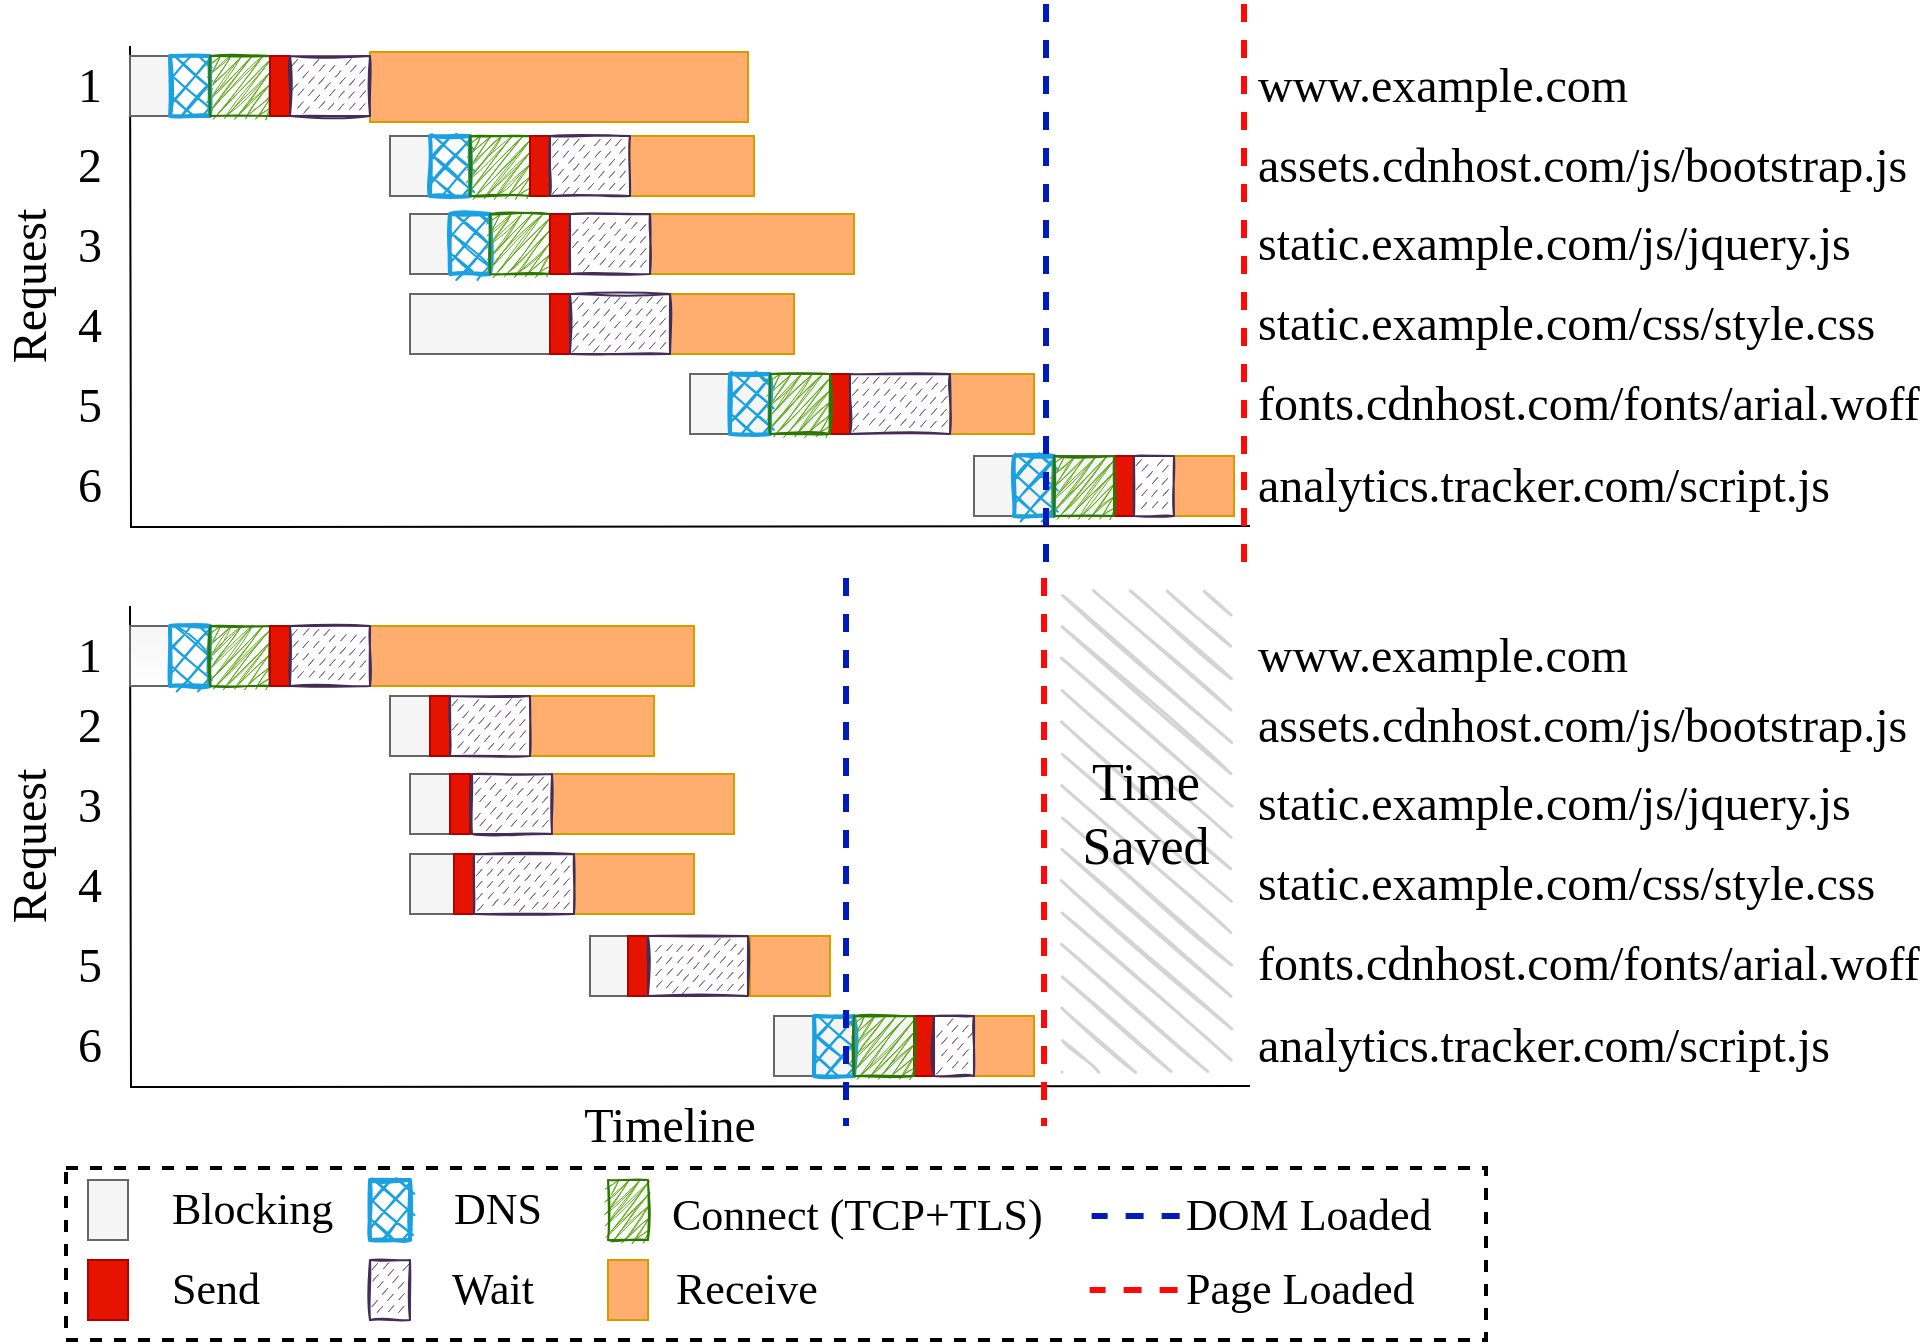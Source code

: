 <mxfile version="20.2.8" type="device"><diagram id="_P7e9FVYtgCAETf8Xd96" name="Page-1"><mxGraphModel dx="1426" dy="721" grid="1" gridSize="10" guides="1" tooltips="1" connect="1" arrows="1" fold="1" page="1" pageScale="1" pageWidth="850" pageHeight="1100" math="1" shadow="0"><root><mxCell id="0"/><mxCell id="1" parent="0"/><mxCell id="-zKdjuoiu0QDu3yGdsLQ-2" value="" style="rounded=0;whiteSpace=wrap;html=1;shadow=0;glass=0;labelBackgroundColor=none;sketch=0;fontFamily=Courier New;fontSize=24;strokeColor=default;fillColor=none;dashed=1;strokeWidth=2;" parent="1" vertex="1"><mxGeometry x="46" y="641" width="710" height="86" as="geometry"/></mxCell><mxCell id="LXFbqnaeSbQbHbECoPjy-1" value="" style="endArrow=none;html=1;rounded=0;edgeStyle=orthogonalEdgeStyle;" parent="1" edge="1"><mxGeometry width="50" height="50" relative="1" as="geometry"><mxPoint x="638" y="320" as="sourcePoint"/><mxPoint x="78" y="80" as="targetPoint"/></mxGeometry></mxCell><mxCell id="LXFbqnaeSbQbHbECoPjy-2" value="" style="endArrow=none;html=1;rounded=0;edgeStyle=orthogonalEdgeStyle;" parent="1" edge="1"><mxGeometry width="50" height="50" relative="1" as="geometry"><mxPoint x="638" y="600" as="sourcePoint"/><mxPoint x="78" y="360" as="targetPoint"/></mxGeometry></mxCell><mxCell id="LXFbqnaeSbQbHbECoPjy-3" value="" style="rounded=0;whiteSpace=wrap;html=1;fillColor=#FFAE70;strokeColor=#d79b00;" parent="1" vertex="1"><mxGeometry x="198" y="83" width="189" height="35" as="geometry"/></mxCell><mxCell id="LXFbqnaeSbQbHbECoPjy-4" value="" style="rounded=0;whiteSpace=wrap;html=1;fillColor=#f5f5f5;strokeColor=#666666;fontColor=#333333;" parent="1" vertex="1"><mxGeometry x="78" y="85" width="20" height="30" as="geometry"/></mxCell><mxCell id="LXFbqnaeSbQbHbECoPjy-5" value="" style="rounded=0;whiteSpace=wrap;html=1;fillColor=#1BA1E2;strokeColor=#1BA1E2;fontColor=#ffffff;sketch=1;strokeWidth=2;fillStyle=cross-hatch;" parent="1" vertex="1"><mxGeometry x="98" y="85" width="20" height="30" as="geometry"/></mxCell><mxCell id="LXFbqnaeSbQbHbECoPjy-6" value="" style="rounded=0;whiteSpace=wrap;html=1;fillColor=#60a917;strokeColor=#2D7600;fontColor=#ffffff;sketch=1;fillStyle=zigzag;" parent="1" vertex="1"><mxGeometry x="118" y="85" width="30" height="30" as="geometry"/></mxCell><mxCell id="LXFbqnaeSbQbHbECoPjy-7" value="" style="rounded=0;whiteSpace=wrap;html=1;fillColor=#e51400;strokeColor=#B20000;fontColor=#ffffff;" parent="1" vertex="1"><mxGeometry x="148" y="85" width="10" height="30" as="geometry"/></mxCell><mxCell id="LXFbqnaeSbQbHbECoPjy-8" value="" style="rounded=0;whiteSpace=wrap;html=1;fillColor=#76608a;strokeColor=#432D57;fontColor=#ffffff;sketch=1;fillStyle=dashed;" parent="1" vertex="1"><mxGeometry x="158" y="85" width="40" height="30" as="geometry"/></mxCell><mxCell id="LXFbqnaeSbQbHbECoPjy-17" value="" style="rounded=0;whiteSpace=wrap;html=1;fillColor=#f5f5f5;strokeColor=#666666;fontColor=#333333;" parent="1" vertex="1"><mxGeometry x="57" y="647" width="20" height="30" as="geometry"/></mxCell><mxCell id="LXFbqnaeSbQbHbECoPjy-18" value="" style="rounded=0;whiteSpace=wrap;html=1;fillColor=#1BA1E2;strokeColor=#1BA1E2;labelBackgroundColor=none;sketch=1;shadow=0;glass=0;fontColor=#ffffff;strokeWidth=2;fillStyle=cross-hatch;" parent="1" vertex="1"><mxGeometry x="198" y="647" width="20" height="30" as="geometry"/></mxCell><mxCell id="LXFbqnaeSbQbHbECoPjy-19" value="" style="rounded=0;whiteSpace=wrap;html=1;fillColor=#60a917;strokeColor=#2D7600;fontColor=#ffffff;sketch=1;fillStyle=zigzag;" parent="1" vertex="1"><mxGeometry x="317" y="647" width="20" height="30" as="geometry"/></mxCell><mxCell id="LXFbqnaeSbQbHbECoPjy-20" value="" style="rounded=0;whiteSpace=wrap;html=1;fillColor=#e51400;strokeColor=#B20000;fontColor=#ffffff;" parent="1" vertex="1"><mxGeometry x="57" y="687" width="20" height="30" as="geometry"/></mxCell><mxCell id="LXFbqnaeSbQbHbECoPjy-21" value="" style="rounded=0;whiteSpace=wrap;html=1;fillColor=#76608a;strokeColor=#432D57;labelBackgroundColor=none;sketch=1;shadow=0;glass=0;fontColor=#ffffff;fillStyle=dashed;" parent="1" vertex="1"><mxGeometry x="198" y="687" width="20" height="30" as="geometry"/></mxCell><mxCell id="LXFbqnaeSbQbHbECoPjy-22" value="" style="rounded=0;whiteSpace=wrap;html=1;fillColor=#FFAE70;strokeColor=#d79b00;" parent="1" vertex="1"><mxGeometry x="317" y="687" width="20" height="30" as="geometry"/></mxCell><mxCell id="LXFbqnaeSbQbHbECoPjy-23" value="&lt;font style=&quot;font-size: 22px;&quot;&gt;Blocking&lt;/font&gt;" style="text;html=1;strokeColor=none;fillColor=none;align=left;verticalAlign=middle;whiteSpace=wrap;rounded=0;fontSize=22;fontFamily=Times New Roman;" parent="1" vertex="1"><mxGeometry x="97" y="652" width="80" height="20" as="geometry"/></mxCell><mxCell id="LXFbqnaeSbQbHbECoPjy-24" value="&lt;font style=&quot;font-size: 22px;&quot;&gt;DNS&lt;/font&gt;" style="text;html=1;strokeColor=none;fillColor=none;align=left;verticalAlign=middle;whiteSpace=wrap;rounded=0;fontSize=22;fontFamily=Times New Roman;" parent="1" vertex="1"><mxGeometry x="238" y="652" width="80" height="20" as="geometry"/></mxCell><mxCell id="LXFbqnaeSbQbHbECoPjy-25" value="&lt;span style=&quot;font-size: 22px;&quot;&gt;Connect (TCP+TLS)&lt;/span&gt;" style="text;html=1;strokeColor=none;fillColor=none;align=left;verticalAlign=middle;whiteSpace=wrap;rounded=0;fontSize=22;fontFamily=Times New Roman;" parent="1" vertex="1"><mxGeometry x="347" y="655" width="212" height="20" as="geometry"/></mxCell><mxCell id="LXFbqnaeSbQbHbECoPjy-26" value="&lt;font style=&quot;font-size: 22px;&quot;&gt;Send&lt;/font&gt;" style="text;html=1;strokeColor=none;fillColor=none;align=left;verticalAlign=middle;whiteSpace=wrap;rounded=0;fontSize=22;fontFamily=Times New Roman;" parent="1" vertex="1"><mxGeometry x="97" y="692" width="40" height="20" as="geometry"/></mxCell><mxCell id="LXFbqnaeSbQbHbECoPjy-27" value="&lt;font style=&quot;font-size: 22px;&quot;&gt;Wait&lt;/font&gt;" style="text;html=1;strokeColor=none;fillColor=none;align=left;verticalAlign=middle;whiteSpace=wrap;rounded=0;fontSize=22;fontFamily=Times New Roman;" parent="1" vertex="1"><mxGeometry x="237" y="692" width="40" height="20" as="geometry"/></mxCell><mxCell id="LXFbqnaeSbQbHbECoPjy-28" value="&lt;font style=&quot;font-size: 22px;&quot;&gt;Receive&lt;/font&gt;" style="text;html=1;strokeColor=none;fillColor=none;align=left;verticalAlign=middle;whiteSpace=wrap;rounded=0;fontSize=22;fontFamily=Times New Roman;" parent="1" vertex="1"><mxGeometry x="349" y="692" width="160" height="20" as="geometry"/></mxCell><mxCell id="LXFbqnaeSbQbHbECoPjy-29" value="1" style="text;html=1;strokeColor=none;fillColor=none;align=center;verticalAlign=middle;whiteSpace=wrap;rounded=0;fontSize=24;fontFamily=Times New Roman;" parent="1" vertex="1"><mxGeometry x="38" y="90" width="40" height="20" as="geometry"/></mxCell><mxCell id="LXFbqnaeSbQbHbECoPjy-30" value="1" style="text;html=1;strokeColor=none;fillColor=none;align=center;verticalAlign=middle;whiteSpace=wrap;rounded=0;fontSize=24;fontFamily=Times New Roman;" parent="1" vertex="1"><mxGeometry x="38" y="375" width="40" height="20" as="geometry"/></mxCell><mxCell id="LXFbqnaeSbQbHbECoPjy-31" value="2" style="text;html=1;strokeColor=none;fillColor=none;align=center;verticalAlign=middle;whiteSpace=wrap;rounded=0;fontSize=24;fontFamily=Times New Roman;" parent="1" vertex="1"><mxGeometry x="38" y="130" width="40" height="20" as="geometry"/></mxCell><mxCell id="LXFbqnaeSbQbHbECoPjy-32" value="3" style="text;html=1;strokeColor=none;fillColor=none;align=center;verticalAlign=middle;whiteSpace=wrap;rounded=0;fontSize=24;fontFamily=Times New Roman;" parent="1" vertex="1"><mxGeometry x="38" y="170" width="40" height="20" as="geometry"/></mxCell><mxCell id="LXFbqnaeSbQbHbECoPjy-33" value="4" style="text;html=1;strokeColor=none;fillColor=none;align=center;verticalAlign=middle;whiteSpace=wrap;rounded=0;fontSize=24;fontFamily=Times New Roman;" parent="1" vertex="1"><mxGeometry x="38" y="210" width="40" height="20" as="geometry"/></mxCell><mxCell id="LXFbqnaeSbQbHbECoPjy-34" value="5" style="text;html=1;strokeColor=none;fillColor=none;align=center;verticalAlign=middle;whiteSpace=wrap;rounded=0;fontSize=24;fontFamily=Times New Roman;" parent="1" vertex="1"><mxGeometry x="38" y="250" width="40" height="20" as="geometry"/></mxCell><mxCell id="LXFbqnaeSbQbHbECoPjy-35" value="6" style="text;html=1;strokeColor=none;fillColor=none;align=center;verticalAlign=middle;whiteSpace=wrap;rounded=0;fontSize=24;fontFamily=Times New Roman;" parent="1" vertex="1"><mxGeometry x="38" y="290" width="40" height="20" as="geometry"/></mxCell><mxCell id="LXFbqnaeSbQbHbECoPjy-36" value="2" style="text;html=1;strokeColor=none;fillColor=none;align=center;verticalAlign=middle;whiteSpace=wrap;rounded=0;fontSize=24;fontFamily=Times New Roman;" parent="1" vertex="1"><mxGeometry x="38" y="410" width="40" height="20" as="geometry"/></mxCell><mxCell id="LXFbqnaeSbQbHbECoPjy-37" value="3" style="text;html=1;strokeColor=none;fillColor=none;align=center;verticalAlign=middle;whiteSpace=wrap;rounded=0;fontSize=24;fontFamily=Times New Roman;" parent="1" vertex="1"><mxGeometry x="38" y="450" width="40" height="20" as="geometry"/></mxCell><mxCell id="LXFbqnaeSbQbHbECoPjy-38" value="4" style="text;html=1;strokeColor=none;fillColor=none;align=center;verticalAlign=middle;whiteSpace=wrap;rounded=0;fontSize=24;fontFamily=Times New Roman;" parent="1" vertex="1"><mxGeometry x="38" y="490" width="40" height="20" as="geometry"/></mxCell><mxCell id="LXFbqnaeSbQbHbECoPjy-39" value="5" style="text;html=1;strokeColor=none;fillColor=none;align=center;verticalAlign=middle;whiteSpace=wrap;rounded=0;fontSize=24;fontFamily=Times New Roman;" parent="1" vertex="1"><mxGeometry x="38" y="530" width="40" height="20" as="geometry"/></mxCell><mxCell id="LXFbqnaeSbQbHbECoPjy-40" value="6" style="text;html=1;strokeColor=none;fillColor=none;align=center;verticalAlign=middle;whiteSpace=wrap;rounded=0;fontSize=24;fontFamily=Times New Roman;" parent="1" vertex="1"><mxGeometry x="38" y="570" width="40" height="20" as="geometry"/></mxCell><mxCell id="LXFbqnaeSbQbHbECoPjy-41" value="" style="rounded=0;whiteSpace=wrap;html=1;fillColor=#FFAE70;strokeColor=#d79b00;" parent="1" vertex="1"><mxGeometry x="338" y="164" width="102" height="30" as="geometry"/></mxCell><mxCell id="LXFbqnaeSbQbHbECoPjy-42" value="" style="rounded=0;whiteSpace=wrap;html=1;fillColor=#f5f5f5;strokeColor=#666666;fontColor=#333333;" parent="1" vertex="1"><mxGeometry x="218" y="164" width="20" height="30" as="geometry"/></mxCell><mxCell id="LXFbqnaeSbQbHbECoPjy-43" value="" style="rounded=0;whiteSpace=wrap;html=1;fillColor=#1BA1E2;strokeColor=#1BA1E2;fontColor=#ffffff;sketch=1;strokeWidth=2;fillStyle=cross-hatch;" parent="1" vertex="1"><mxGeometry x="238" y="164" width="20" height="30" as="geometry"/></mxCell><mxCell id="LXFbqnaeSbQbHbECoPjy-44" value="" style="rounded=0;whiteSpace=wrap;html=1;fillColor=#60a917;strokeColor=#2D7600;fontColor=#ffffff;sketch=1;fillStyle=zigzag;" parent="1" vertex="1"><mxGeometry x="258" y="164" width="30" height="30" as="geometry"/></mxCell><mxCell id="LXFbqnaeSbQbHbECoPjy-45" value="" style="rounded=0;whiteSpace=wrap;html=1;fillColor=#e51400;strokeColor=#B20000;fontColor=#ffffff;" parent="1" vertex="1"><mxGeometry x="288" y="164" width="10" height="30" as="geometry"/></mxCell><mxCell id="LXFbqnaeSbQbHbECoPjy-46" value="" style="rounded=0;whiteSpace=wrap;html=1;fillColor=#76608a;strokeColor=#432D57;fontColor=#ffffff;sketch=1;fillStyle=dashed;" parent="1" vertex="1"><mxGeometry x="298" y="164" width="40" height="30" as="geometry"/></mxCell><mxCell id="LXFbqnaeSbQbHbECoPjy-47" value="" style="rounded=0;whiteSpace=wrap;html=1;fillColor=#FFAE70;strokeColor=#d79b00;" parent="1" vertex="1"><mxGeometry x="348" y="204" width="62" height="30" as="geometry"/></mxCell><mxCell id="LXFbqnaeSbQbHbECoPjy-48" value="" style="rounded=0;whiteSpace=wrap;html=1;fillColor=#f5f5f5;strokeColor=#666666;fontColor=#333333;" parent="1" vertex="1"><mxGeometry x="218" y="204" width="70" height="30" as="geometry"/></mxCell><mxCell id="LXFbqnaeSbQbHbECoPjy-51" value="" style="rounded=0;whiteSpace=wrap;html=1;fillColor=#e51400;strokeColor=#B20000;fontColor=#ffffff;" parent="1" vertex="1"><mxGeometry x="288" y="204" width="10" height="30" as="geometry"/></mxCell><mxCell id="LXFbqnaeSbQbHbECoPjy-52" value="" style="rounded=0;whiteSpace=wrap;html=1;fillColor=#76608a;strokeColor=#432D57;fontColor=#ffffff;sketch=1;fillStyle=dashed;" parent="1" vertex="1"><mxGeometry x="298" y="204" width="50" height="30" as="geometry"/></mxCell><mxCell id="LXFbqnaeSbQbHbECoPjy-53" value="www.example.com" style="text;html=1;strokeColor=none;fillColor=none;align=left;verticalAlign=middle;whiteSpace=wrap;rounded=0;fontSize=24;fontFamily=Times New Roman;fontStyle=0" parent="1" vertex="1"><mxGeometry x="640" y="90" width="110" height="20" as="geometry"/></mxCell><mxCell id="LXFbqnaeSbQbHbECoPjy-54" value="static.example.com/js/jquery.js" style="text;html=1;strokeColor=none;fillColor=none;align=left;verticalAlign=middle;whiteSpace=wrap;rounded=0;fontSize=24;fontFamily=Times New Roman;fontStyle=0" parent="1" vertex="1"><mxGeometry x="640" y="169" width="110" height="20" as="geometry"/></mxCell><mxCell id="LXFbqnaeSbQbHbECoPjy-55" value="static.example.com/css/style.css" style="text;html=1;strokeColor=none;fillColor=none;align=left;verticalAlign=middle;whiteSpace=wrap;rounded=0;fontSize=24;fontFamily=Times New Roman;fontStyle=0" parent="1" vertex="1"><mxGeometry x="640" y="209" width="110" height="20" as="geometry"/></mxCell><mxCell id="LXFbqnaeSbQbHbECoPjy-56" value="" style="rounded=0;whiteSpace=wrap;html=1;fillColor=#FFAE70;strokeColor=#d79b00;" parent="1" vertex="1"><mxGeometry x="488" y="244" width="42" height="30" as="geometry"/></mxCell><mxCell id="LXFbqnaeSbQbHbECoPjy-57" value="" style="rounded=0;whiteSpace=wrap;html=1;fillColor=#f5f5f5;strokeColor=#666666;fontColor=#333333;" parent="1" vertex="1"><mxGeometry x="358" y="244" width="70" height="30" as="geometry"/></mxCell><mxCell id="LXFbqnaeSbQbHbECoPjy-58" value="" style="rounded=0;whiteSpace=wrap;html=1;fillColor=#e51400;strokeColor=#B20000;fontColor=#ffffff;" parent="1" vertex="1"><mxGeometry x="428" y="244" width="10" height="30" as="geometry"/></mxCell><mxCell id="LXFbqnaeSbQbHbECoPjy-59" value="" style="rounded=0;whiteSpace=wrap;html=1;fillColor=#76608a;strokeColor=#432D57;fontColor=#ffffff;sketch=1;fillStyle=dashed;" parent="1" vertex="1"><mxGeometry x="438" y="244" width="50" height="30" as="geometry"/></mxCell><mxCell id="LXFbqnaeSbQbHbECoPjy-60" value="fonts.cdnhost.com/fonts/arial.woff" style="text;html=1;strokeColor=none;fillColor=none;align=left;verticalAlign=middle;whiteSpace=wrap;rounded=0;fontSize=24;fontFamily=Times New Roman;fontStyle=0" parent="1" vertex="1"><mxGeometry x="640" y="249" width="110" height="20" as="geometry"/></mxCell><mxCell id="LXFbqnaeSbQbHbECoPjy-61" value="" style="rounded=0;whiteSpace=wrap;html=1;fillColor=#1BA1E2;strokeColor=#1BA1E2;fontColor=#ffffff;sketch=1;strokeWidth=2;fillStyle=cross-hatch;" parent="1" vertex="1"><mxGeometry x="378" y="244" width="20" height="30" as="geometry"/></mxCell><mxCell id="LXFbqnaeSbQbHbECoPjy-62" value="" style="rounded=0;whiteSpace=wrap;html=1;fillColor=#60a917;strokeColor=#2D7600;fontColor=#ffffff;sketch=1;fillStyle=zigzag;" parent="1" vertex="1"><mxGeometry x="398" y="244" width="30" height="30" as="geometry"/></mxCell><mxCell id="LXFbqnaeSbQbHbECoPjy-63" value="" style="rounded=0;whiteSpace=wrap;html=1;fillColor=#FFAE70;strokeColor=#d79b00;" parent="1" vertex="1"><mxGeometry x="328" y="125" width="62" height="30" as="geometry"/></mxCell><mxCell id="LXFbqnaeSbQbHbECoPjy-64" value="" style="rounded=0;whiteSpace=wrap;html=1;fillColor=#f5f5f5;strokeColor=#666666;fontColor=#333333;" parent="1" vertex="1"><mxGeometry x="208" y="125" width="20" height="30" as="geometry"/></mxCell><mxCell id="LXFbqnaeSbQbHbECoPjy-65" value="" style="rounded=0;whiteSpace=wrap;html=1;fillColor=#1BA1E2;strokeColor=#1BA1E2;fontColor=#ffffff;sketch=1;strokeWidth=2;fillStyle=cross-hatch;" parent="1" vertex="1"><mxGeometry x="228" y="125" width="20" height="30" as="geometry"/></mxCell><mxCell id="LXFbqnaeSbQbHbECoPjy-66" value="" style="rounded=0;whiteSpace=wrap;html=1;fillColor=#60a917;strokeColor=#2D7600;fontColor=#ffffff;sketch=1;fillStyle=zigzag;" parent="1" vertex="1"><mxGeometry x="248" y="125" width="30" height="30" as="geometry"/></mxCell><mxCell id="LXFbqnaeSbQbHbECoPjy-67" value="" style="rounded=0;whiteSpace=wrap;html=1;fillColor=#e51400;strokeColor=#B20000;fontColor=#ffffff;" parent="1" vertex="1"><mxGeometry x="278" y="125" width="10" height="30" as="geometry"/></mxCell><mxCell id="LXFbqnaeSbQbHbECoPjy-68" value="" style="rounded=0;whiteSpace=wrap;html=1;fillColor=#76608a;strokeColor=#432D57;fontColor=#ffffff;sketch=1;fillStyle=dashed;" parent="1" vertex="1"><mxGeometry x="288" y="125" width="40" height="30" as="geometry"/></mxCell><mxCell id="LXFbqnaeSbQbHbECoPjy-69" value="assets.cdnhost.com/js/bootstrap.js" style="text;html=1;strokeColor=none;fillColor=none;align=left;verticalAlign=middle;whiteSpace=wrap;rounded=0;fontSize=24;fontFamily=Times New Roman;fontStyle=0" parent="1" vertex="1"><mxGeometry x="640" y="130" width="110" height="20" as="geometry"/></mxCell><mxCell id="LXFbqnaeSbQbHbECoPjy-70" value="Request" style="text;html=1;strokeColor=none;fillColor=none;align=center;verticalAlign=middle;whiteSpace=wrap;rounded=0;rotation=-90;fontSize=24;fontFamily=Times New Roman;" parent="1" vertex="1"><mxGeometry x="8" y="470" width="40" height="20" as="geometry"/></mxCell><mxCell id="LXFbqnaeSbQbHbECoPjy-71" value="Request" style="text;html=1;strokeColor=none;fillColor=none;align=center;verticalAlign=middle;whiteSpace=wrap;rounded=0;rotation=-90;fontSize=24;fontFamily=Times New Roman;" parent="1" vertex="1"><mxGeometry x="8" y="190" width="40" height="20" as="geometry"/></mxCell><mxCell id="LXFbqnaeSbQbHbECoPjy-72" value="" style="rounded=0;whiteSpace=wrap;html=1;fillColor=#FFAE70;strokeColor=#d79b00;" parent="1" vertex="1"><mxGeometry x="600" y="285" width="30" height="30" as="geometry"/></mxCell><mxCell id="LXFbqnaeSbQbHbECoPjy-73" value="" style="rounded=0;whiteSpace=wrap;html=1;fillColor=#f5f5f5;strokeColor=#666666;fontColor=#333333;" parent="1" vertex="1"><mxGeometry x="500" y="285" width="70" height="30" as="geometry"/></mxCell><mxCell id="LXFbqnaeSbQbHbECoPjy-74" value="" style="rounded=0;whiteSpace=wrap;html=1;fillColor=#e51400;strokeColor=#B20000;fontColor=#ffffff;" parent="1" vertex="1"><mxGeometry x="570" y="285" width="10" height="30" as="geometry"/></mxCell><mxCell id="LXFbqnaeSbQbHbECoPjy-75" value="" style="rounded=0;whiteSpace=wrap;html=1;fillColor=#76608a;strokeColor=#432D57;fontColor=#ffffff;sketch=1;fillStyle=dashed;" parent="1" vertex="1"><mxGeometry x="580" y="285" width="20" height="30" as="geometry"/></mxCell><mxCell id="LXFbqnaeSbQbHbECoPjy-76" value="analytics.tracker.com/script.js" style="text;html=1;strokeColor=none;fillColor=none;align=left;verticalAlign=middle;whiteSpace=wrap;rounded=0;fontSize=24;fontFamily=Times New Roman;fontStyle=0" parent="1" vertex="1"><mxGeometry x="640" y="290" width="110" height="20" as="geometry"/></mxCell><mxCell id="LXFbqnaeSbQbHbECoPjy-77" value="" style="rounded=0;whiteSpace=wrap;html=1;fillColor=#1BA1E2;strokeColor=#1BA1E2;fontColor=#ffffff;sketch=1;strokeWidth=2;fillStyle=cross-hatch;" parent="1" vertex="1"><mxGeometry x="520" y="285" width="20" height="30" as="geometry"/></mxCell><mxCell id="LXFbqnaeSbQbHbECoPjy-78" value="" style="rounded=0;whiteSpace=wrap;html=1;fillColor=#60a917;strokeColor=#2D7600;fontColor=#ffffff;sketch=1;fillStyle=zigzag;" parent="1" vertex="1"><mxGeometry x="540" y="285" width="30" height="30" as="geometry"/></mxCell><mxCell id="LXFbqnaeSbQbHbECoPjy-80" value="" style="rounded=0;whiteSpace=wrap;html=1;fillColor=#FFAE70;strokeColor=#d79b00;" parent="1" vertex="1"><mxGeometry x="289" y="444" width="91" height="30" as="geometry"/></mxCell><mxCell id="LXFbqnaeSbQbHbECoPjy-81" value="" style="rounded=0;whiteSpace=wrap;html=1;fillColor=#f5f5f5;strokeColor=#666666;fontColor=#333333;" parent="1" vertex="1"><mxGeometry x="218" y="444" width="20" height="30" as="geometry"/></mxCell><mxCell id="LXFbqnaeSbQbHbECoPjy-84" value="" style="rounded=0;whiteSpace=wrap;html=1;fillColor=#e51400;strokeColor=#B20000;fontColor=#ffffff;" parent="1" vertex="1"><mxGeometry x="238" y="444" width="10" height="30" as="geometry"/></mxCell><mxCell id="LXFbqnaeSbQbHbECoPjy-85" value="" style="rounded=0;whiteSpace=wrap;html=1;fillColor=#76608a;strokeColor=#432D57;fontColor=#ffffff;sketch=1;fillStyle=dashed;" parent="1" vertex="1"><mxGeometry x="249" y="444" width="40" height="30" as="geometry"/></mxCell><mxCell id="LXFbqnaeSbQbHbECoPjy-86" value="" style="rounded=0;whiteSpace=wrap;html=1;fillColor=#FFAE70;strokeColor=#d79b00;" parent="1" vertex="1"><mxGeometry x="300" y="484" width="60" height="30" as="geometry"/></mxCell><mxCell id="LXFbqnaeSbQbHbECoPjy-87" value="" style="rounded=0;whiteSpace=wrap;html=1;fillColor=#f5f5f5;strokeColor=#666666;fontColor=#333333;" parent="1" vertex="1"><mxGeometry x="218" y="484" width="22" height="30" as="geometry"/></mxCell><mxCell id="LXFbqnaeSbQbHbECoPjy-88" value="" style="rounded=0;whiteSpace=wrap;html=1;fillColor=#e51400;strokeColor=#B20000;fontColor=#ffffff;" parent="1" vertex="1"><mxGeometry x="240" y="484" width="10" height="30" as="geometry"/></mxCell><mxCell id="LXFbqnaeSbQbHbECoPjy-89" value="" style="rounded=0;whiteSpace=wrap;html=1;fillColor=#76608a;strokeColor=#432D57;fontColor=#ffffff;sketch=1;fillStyle=dashed;" parent="1" vertex="1"><mxGeometry x="250" y="484" width="50" height="30" as="geometry"/></mxCell><mxCell id="LXFbqnaeSbQbHbECoPjy-90" value="static.example.com/js/jquery.js" style="text;html=1;strokeColor=none;fillColor=none;align=left;verticalAlign=middle;whiteSpace=wrap;rounded=0;fontSize=24;fontFamily=Times New Roman;fontStyle=0" parent="1" vertex="1"><mxGeometry x="640" y="449" width="110" height="20" as="geometry"/></mxCell><mxCell id="LXFbqnaeSbQbHbECoPjy-91" value="static.example.com/css/style.css" style="text;html=1;strokeColor=none;fillColor=none;align=left;verticalAlign=middle;whiteSpace=wrap;rounded=0;fontSize=24;fontFamily=Times New Roman;fontStyle=0" parent="1" vertex="1"><mxGeometry x="640" y="489" width="110" height="20" as="geometry"/></mxCell><mxCell id="LXFbqnaeSbQbHbECoPjy-92" value="" style="rounded=0;whiteSpace=wrap;html=1;fillColor=#FFAE70;strokeColor=#d79b00;" parent="1" vertex="1"><mxGeometry x="388" y="525" width="40" height="30" as="geometry"/></mxCell><mxCell id="LXFbqnaeSbQbHbECoPjy-93" value="" style="rounded=0;whiteSpace=wrap;html=1;fillColor=#f5f5f5;strokeColor=#666666;fontColor=#333333;" parent="1" vertex="1"><mxGeometry x="308" y="525" width="22" height="30" as="geometry"/></mxCell><mxCell id="LXFbqnaeSbQbHbECoPjy-94" value="" style="rounded=0;whiteSpace=wrap;html=1;fillColor=#e51400;strokeColor=#B20000;fontColor=#ffffff;" parent="1" vertex="1"><mxGeometry x="327" y="525" width="10" height="30" as="geometry"/></mxCell><mxCell id="LXFbqnaeSbQbHbECoPjy-96" value="fonts.cdnhost.com/fonts/arial.woff" style="text;html=1;strokeColor=none;fillColor=none;align=left;verticalAlign=middle;whiteSpace=wrap;rounded=0;fontSize=24;fontFamily=Times New Roman;fontStyle=0" parent="1" vertex="1"><mxGeometry x="640" y="529" width="110" height="20" as="geometry"/></mxCell><mxCell id="LXFbqnaeSbQbHbECoPjy-99" value="" style="rounded=0;whiteSpace=wrap;html=1;fillColor=#FFAE70;strokeColor=#d79b00;" parent="1" vertex="1"><mxGeometry x="278" y="405" width="62" height="30" as="geometry"/></mxCell><mxCell id="LXFbqnaeSbQbHbECoPjy-100" value="" style="rounded=0;whiteSpace=wrap;html=1;fillColor=#f5f5f5;strokeColor=#666666;fontColor=#333333;" parent="1" vertex="1"><mxGeometry x="208" y="405" width="20" height="30" as="geometry"/></mxCell><mxCell id="LXFbqnaeSbQbHbECoPjy-103" value="" style="rounded=0;whiteSpace=wrap;html=1;fillColor=#e51400;strokeColor=#B20000;fontColor=#ffffff;" parent="1" vertex="1"><mxGeometry x="228" y="405" width="10" height="30" as="geometry"/></mxCell><mxCell id="LXFbqnaeSbQbHbECoPjy-104" value="" style="rounded=0;whiteSpace=wrap;html=1;fillColor=#76608a;strokeColor=#432D57;fontColor=#ffffff;sketch=1;fillStyle=dashed;" parent="1" vertex="1"><mxGeometry x="238" y="405" width="40" height="30" as="geometry"/></mxCell><mxCell id="LXFbqnaeSbQbHbECoPjy-105" value="assets.cdnhost.com/js/bootstrap.js" style="text;html=1;strokeColor=none;fillColor=none;align=left;verticalAlign=middle;whiteSpace=wrap;rounded=0;fontSize=24;fontFamily=Times New Roman;fontStyle=0" parent="1" vertex="1"><mxGeometry x="640" y="410" width="110" height="20" as="geometry"/></mxCell><mxCell id="LXFbqnaeSbQbHbECoPjy-106" value="" style="rounded=0;whiteSpace=wrap;html=1;fillColor=#FFAE70;strokeColor=#d79b00;" parent="1" vertex="1"><mxGeometry x="500" y="565" width="30" height="30" as="geometry"/></mxCell><mxCell id="LXFbqnaeSbQbHbECoPjy-107" value="" style="rounded=0;whiteSpace=wrap;html=1;fillColor=#f5f5f5;strokeColor=#666666;fontColor=#333333;" parent="1" vertex="1"><mxGeometry x="400" y="565" width="70" height="30" as="geometry"/></mxCell><mxCell id="LXFbqnaeSbQbHbECoPjy-108" value="" style="rounded=0;whiteSpace=wrap;html=1;fillColor=#e51400;strokeColor=#B20000;fontColor=#ffffff;" parent="1" vertex="1"><mxGeometry x="470" y="565" width="10" height="30" as="geometry"/></mxCell><mxCell id="LXFbqnaeSbQbHbECoPjy-109" value="" style="rounded=0;whiteSpace=wrap;html=1;fillColor=#76608a;strokeColor=#432D57;fontColor=#ffffff;sketch=1;fillStyle=dashed;" parent="1" vertex="1"><mxGeometry x="480" y="565" width="20" height="30" as="geometry"/></mxCell><mxCell id="LXFbqnaeSbQbHbECoPjy-110" value="analytics.tracker.com/script.js" style="text;html=1;strokeColor=none;fillColor=none;align=left;verticalAlign=middle;whiteSpace=wrap;rounded=0;fontSize=24;fontFamily=Times New Roman;fontStyle=0" parent="1" vertex="1"><mxGeometry x="640" y="570" width="110" height="20" as="geometry"/></mxCell><mxCell id="LXFbqnaeSbQbHbECoPjy-111" value="" style="rounded=0;whiteSpace=wrap;html=1;fillColor=#1BA1E2;strokeColor=#1BA1E2;fontColor=#ffffff;sketch=1;strokeWidth=2;fillStyle=cross-hatch;" parent="1" vertex="1"><mxGeometry x="420" y="565" width="20" height="30" as="geometry"/></mxCell><mxCell id="LXFbqnaeSbQbHbECoPjy-112" value="" style="rounded=0;whiteSpace=wrap;html=1;fillColor=#60a917;strokeColor=#2D7600;fontColor=#ffffff;sketch=1;fillStyle=zigzag;" parent="1" vertex="1"><mxGeometry x="440" y="565" width="30" height="30" as="geometry"/></mxCell><mxCell id="LXFbqnaeSbQbHbECoPjy-113" value="www.example.com" style="text;html=1;strokeColor=none;fillColor=none;align=left;verticalAlign=middle;whiteSpace=wrap;rounded=0;fontSize=24;fontFamily=Times New Roman;fontStyle=0" parent="1" vertex="1"><mxGeometry x="640" y="375" width="110" height="20" as="geometry"/></mxCell><mxCell id="LXFbqnaeSbQbHbECoPjy-114" value="" style="rounded=0;whiteSpace=wrap;html=1;fillColor=#FFAE70;strokeColor=#d79b00;" parent="1" vertex="1"><mxGeometry x="198" y="370" width="162" height="30" as="geometry"/></mxCell><mxCell id="LXFbqnaeSbQbHbECoPjy-115" value="" style="rounded=0;whiteSpace=wrap;html=1;fillColor=#f5f5f5;strokeColor=#666666;fontColor=#333333;sketch=0;gradientColor=#ffffff;" parent="1" vertex="1"><mxGeometry x="78" y="370" width="20" height="30" as="geometry"/></mxCell><mxCell id="LXFbqnaeSbQbHbECoPjy-116" value="" style="rounded=0;whiteSpace=wrap;html=1;fillColor=#1BA1E2;strokeColor=#1BA1E2;fontColor=#ffffff;sketch=1;strokeWidth=2;fillStyle=cross-hatch;" parent="1" vertex="1"><mxGeometry x="98" y="370" width="20" height="30" as="geometry"/></mxCell><mxCell id="LXFbqnaeSbQbHbECoPjy-117" value="" style="rounded=0;whiteSpace=wrap;html=1;fillColor=#60a917;strokeColor=#2D7600;fontColor=#ffffff;sketch=1;fillStyle=zigzag;" parent="1" vertex="1"><mxGeometry x="118" y="370" width="30" height="30" as="geometry"/></mxCell><mxCell id="LXFbqnaeSbQbHbECoPjy-118" value="" style="rounded=0;whiteSpace=wrap;html=1;fillColor=#e51400;strokeColor=#B20000;fontColor=#ffffff;" parent="1" vertex="1"><mxGeometry x="148" y="370" width="10" height="30" as="geometry"/></mxCell><mxCell id="LXFbqnaeSbQbHbECoPjy-119" value="" style="rounded=0;whiteSpace=wrap;html=1;fillColor=#76608a;strokeColor=#432D57;fontColor=#ffffff;sketch=1;fillStyle=dashed;" parent="1" vertex="1"><mxGeometry x="158" y="370" width="40" height="30" as="geometry"/></mxCell><mxCell id="LXFbqnaeSbQbHbECoPjy-124" value="" style="line;strokeWidth=3;direction=south;html=1;align=left;fillColor=#0050ef;strokeColor=#001DBC;fontColor=#ffffff;dashed=1;" parent="1" vertex="1"><mxGeometry x="531" y="59" width="10" height="281" as="geometry"/></mxCell><mxCell id="LXFbqnaeSbQbHbECoPjy-125" value="" style="line;strokeWidth=3;direction=south;html=1;align=left;fontColor=#ffffff;dashed=1;strokeColor=#FF0808;" parent="1" vertex="1"><mxGeometry x="630" y="59" width="10" height="281" as="geometry"/></mxCell><mxCell id="LXFbqnaeSbQbHbECoPjy-126" value="" style="line;strokeWidth=3;direction=south;html=1;align=left;fontColor=#ffffff;dashed=1;strokeColor=#FF0808;" parent="1" vertex="1"><mxGeometry x="530" y="346" width="10" height="274" as="geometry"/></mxCell><mxCell id="LXFbqnaeSbQbHbECoPjy-127" value="" style="line;strokeWidth=3;direction=south;html=1;align=left;fillColor=#0050ef;strokeColor=#001DBC;fontColor=#ffffff;dashed=1;" parent="1" vertex="1"><mxGeometry x="431" y="346" width="10" height="274" as="geometry"/></mxCell><mxCell id="LXFbqnaeSbQbHbECoPjy-128" value="" style="line;strokeWidth=3;direction=south;html=1;align=left;fillColor=#0050ef;strokeColor=#001DBC;fontColor=#ffffff;dashed=1;rotation=90;" parent="1" vertex="1"><mxGeometry x="580" y="643" width="1.61" height="44" as="geometry"/></mxCell><mxCell id="LXFbqnaeSbQbHbECoPjy-129" value="" style="line;strokeWidth=3;direction=south;html=1;align=left;fontColor=#ffffff;dashed=1;rotation=90;fillColor=#EF1000;strokeColor=#FF0808;" parent="1" vertex="1"><mxGeometry x="579" y="680" width="1.61" height="44" as="geometry"/></mxCell><mxCell id="LXFbqnaeSbQbHbECoPjy-130" value="&lt;span style=&quot;font-size: 22px;&quot;&gt;DOM Loaded&lt;/span&gt;" style="text;html=1;strokeColor=none;fillColor=none;align=left;verticalAlign=middle;whiteSpace=wrap;rounded=0;fontSize=22;fontFamily=Times New Roman;" parent="1" vertex="1"><mxGeometry x="604" y="655" width="200" height="20" as="geometry"/></mxCell><mxCell id="LXFbqnaeSbQbHbECoPjy-131" value="&lt;span style=&quot;font-size: 22px;&quot;&gt;Page Loaded&lt;/span&gt;" style="text;html=1;strokeColor=none;fillColor=none;align=left;verticalAlign=middle;whiteSpace=wrap;rounded=0;fontSize=22;fontFamily=Times New Roman;" parent="1" vertex="1"><mxGeometry x="604" y="692" width="200" height="20" as="geometry"/></mxCell><mxCell id="LXFbqnaeSbQbHbECoPjy-132" value="" style="rounded=0;whiteSpace=wrap;html=1;dashed=1;strokeWidth=3;align=left;dashPattern=1 1;fillColor=#D4D4D4;strokeColor=none;rotation=-90;sketch=1;" parent="1" vertex="1"><mxGeometry x="466" y="431" width="240" height="84" as="geometry"/></mxCell><mxCell id="LXFbqnaeSbQbHbECoPjy-133" value="Timeline" style="text;html=1;strokeColor=none;fillColor=none;align=center;verticalAlign=middle;whiteSpace=wrap;rounded=0;dashed=1;dashPattern=1 1;sketch=1;fontSize=24;fontFamily=Times New Roman;" parent="1" vertex="1"><mxGeometry x="328" y="610" width="40" height="20" as="geometry"/></mxCell><mxCell id="BHFqz2KpJ2Mq8W4-M8ST-1" value="Time&lt;br style=&quot;font-size: 26px;&quot;&gt;Saved" style="text;html=1;strokeColor=none;fillColor=none;align=center;verticalAlign=middle;whiteSpace=wrap;rounded=0;sketch=0;fontSize=26;fontFamily=Times New Roman;" parent="1" vertex="1"><mxGeometry x="566" y="454" width="40" height="20" as="geometry"/></mxCell><mxCell id="LXFbqnaeSbQbHbECoPjy-95" value="" style="rounded=0;whiteSpace=wrap;html=1;fillColor=#76608a;strokeColor=#432D57;fontColor=#ffffff;sketch=1;fillStyle=dashed;" parent="1" vertex="1"><mxGeometry x="337" y="525" width="50" height="30" as="geometry"/></mxCell></root></mxGraphModel></diagram></mxfile>